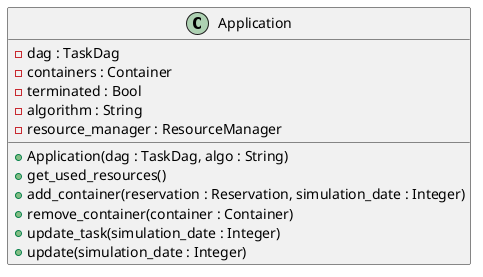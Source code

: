 @startuml
class Application{
    - dag : TaskDag
    - containers : Container
    - terminated : Bool
    - algorithm : String
    - resource_manager : ResourceManager
    + Application(dag : TaskDag, algo : String)
    + get_used_resources()
    + add_container(reservation : Reservation, simulation_date : Integer)
    + remove_container(container : Container)
    + update_task(simulation_date : Integer)
    + update(simulation_date : Integer)
}
@enduml
